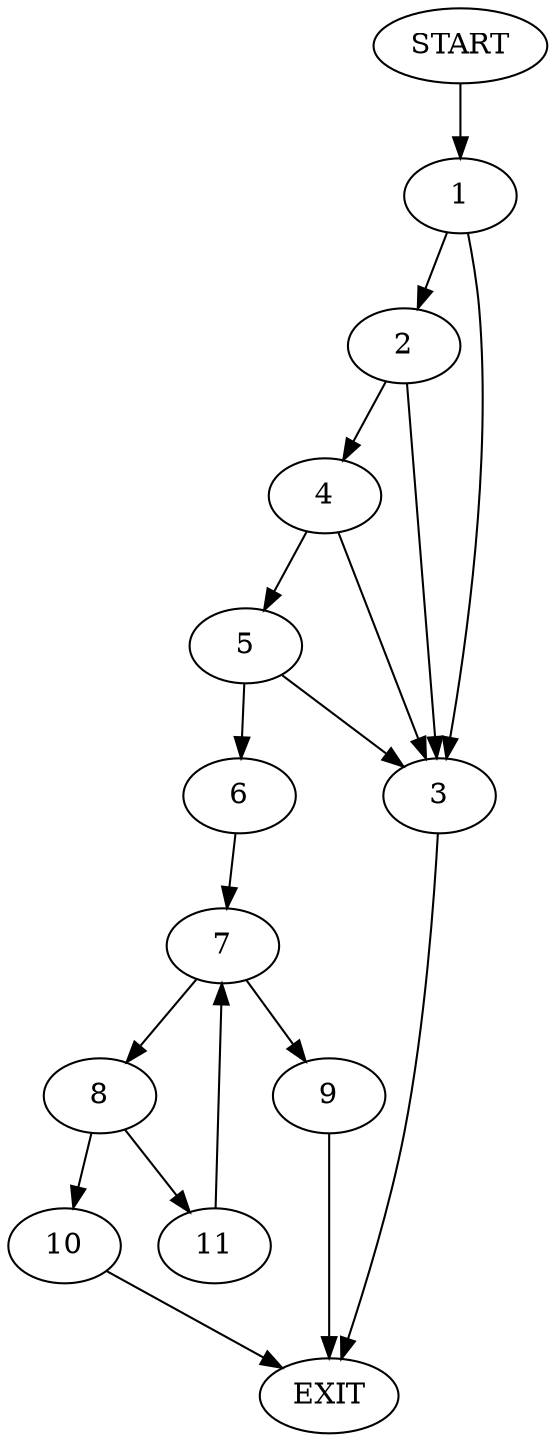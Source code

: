 digraph {
0 [label="START"]
12 [label="EXIT"]
0 -> 1
1 -> 2
1 -> 3
3 -> 12
2 -> 3
2 -> 4
4 -> 3
4 -> 5
5 -> 6
5 -> 3
6 -> 7
7 -> 8
7 -> 9
8 -> 10
8 -> 11
9 -> 12
10 -> 12
11 -> 7
}
